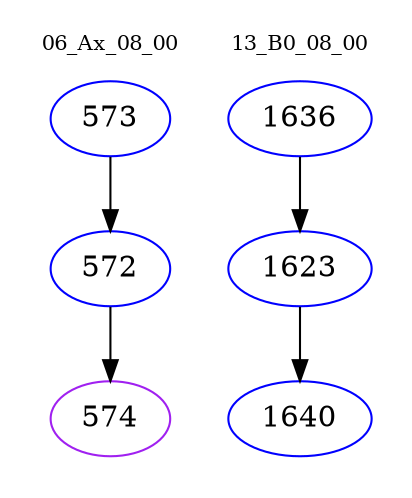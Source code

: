 digraph{
subgraph cluster_0 {
color = white
label = "06_Ax_08_00";
fontsize=10;
T0_573 [label="573", color="blue"]
T0_573 -> T0_572 [color="black"]
T0_572 [label="572", color="blue"]
T0_572 -> T0_574 [color="black"]
T0_574 [label="574", color="purple"]
}
subgraph cluster_1 {
color = white
label = "13_B0_08_00";
fontsize=10;
T1_1636 [label="1636", color="blue"]
T1_1636 -> T1_1623 [color="black"]
T1_1623 [label="1623", color="blue"]
T1_1623 -> T1_1640 [color="black"]
T1_1640 [label="1640", color="blue"]
}
}
